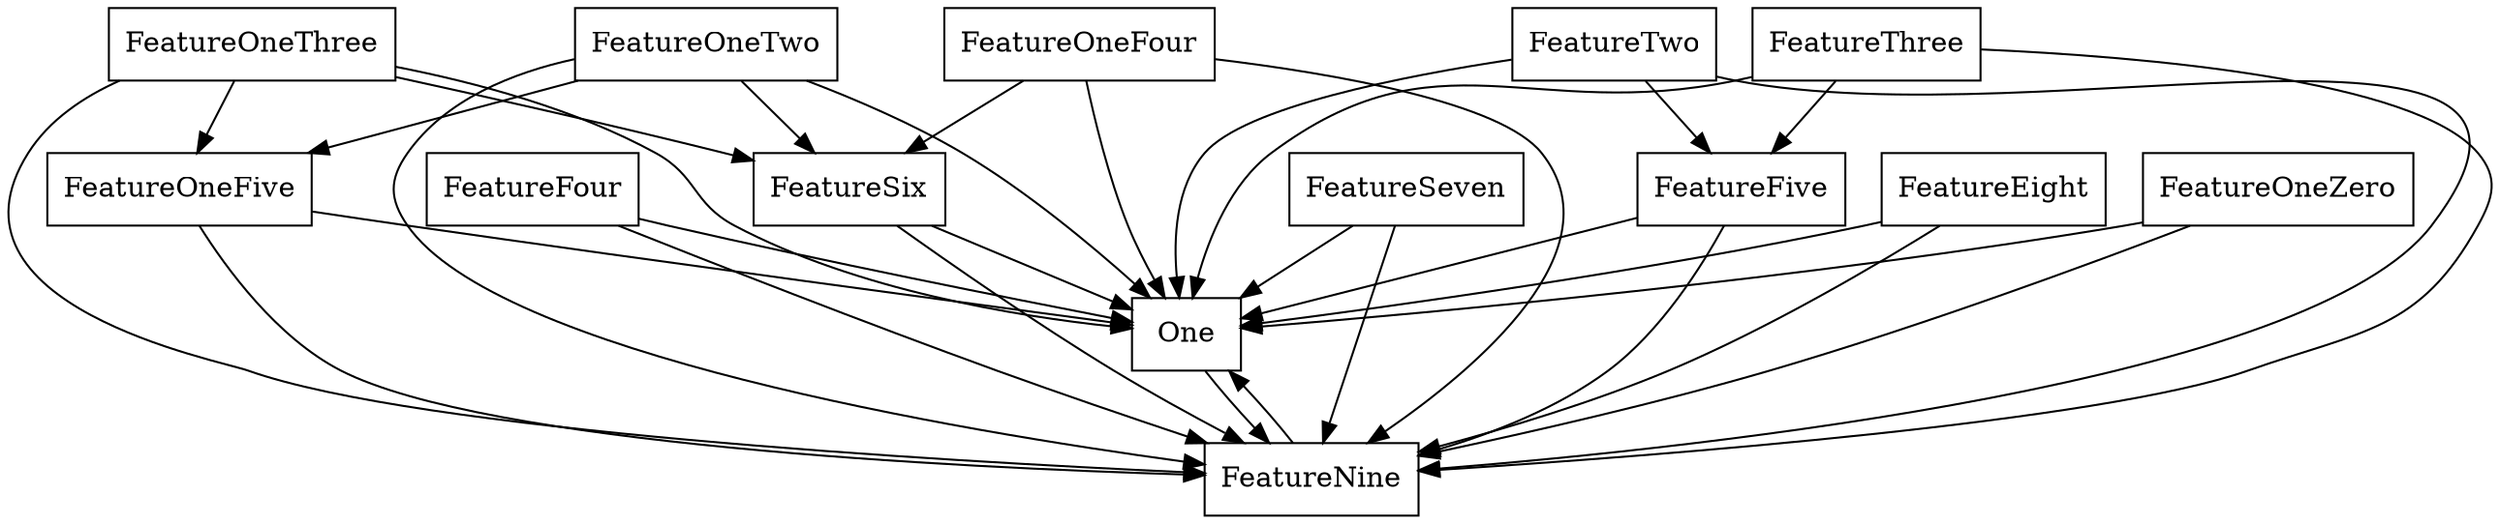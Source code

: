 digraph{
graph [rankdir=TB];
node [shape=box];
edge [arrowhead=normal];
0[label="FeatureOneThree",]
1[label="FeatureTwo",]
2[label="FeatureSix",]
3[label="FeatureFive",]
4[label="FeatureOneFour",]
5[label="FeatureOneFive",]
6[label="FeatureFour",]
7[label="FeatureThree",]
8[label="FeatureOneTwo",]
9[label="FeatureSeven",]
10[label="One",]
11[label="FeatureEight",]
12[label="FeatureNine",]
13[label="FeatureOneZero",]
0->2[label="",]
0->5[label="",]
0->10[label="",]
0->12[label="",]
1->3[label="",]
1->10[label="",]
1->12[label="",]
2->10[label="",]
2->12[label="",]
3->10[label="",]
3->12[label="",]
4->2[label="",]
4->10[label="",]
4->12[label="",]
5->10[label="",]
5->12[label="",]
6->10[label="",]
6->12[label="",]
7->3[label="",]
7->10[label="",]
7->12[label="",]
8->2[label="",]
8->5[label="",]
8->10[label="",]
8->12[label="",]
9->10[label="",]
9->12[label="",]
10->12[label="",]
11->10[label="",]
11->12[label="",]
12->10[label="",]
13->10[label="",]
13->12[label="",]
}
